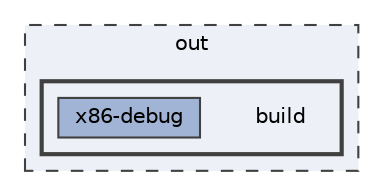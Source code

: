 digraph "C:/Users/a.fornero/Documents/Projet C++/Cmake/out/build"
{
 // LATEX_PDF_SIZE
  bgcolor="transparent";
  edge [fontname=Helvetica,fontsize=10,labelfontname=Helvetica,labelfontsize=10];
  node [fontname=Helvetica,fontsize=10,shape=box,height=0.2,width=0.4];
  compound=true
  subgraph clusterdir_f09d564695a8a7f5713b0ef37bdf7d31 {
    graph [ bgcolor="#edf0f7", pencolor="grey25", label="out", fontname=Helvetica,fontsize=10 style="filled,dashed", URL="dir_f09d564695a8a7f5713b0ef37bdf7d31.html",tooltip=""]
  subgraph clusterdir_26e161bd706b689737ea0ef524ddc480 {
    graph [ bgcolor="#edf0f7", pencolor="grey25", label="", fontname=Helvetica,fontsize=10 style="filled,bold", URL="dir_26e161bd706b689737ea0ef524ddc480.html",tooltip=""]
    dir_26e161bd706b689737ea0ef524ddc480 [shape=plaintext, label="build"];
  dir_7e3f5df11b93e131a5f86af26baa9ae2 [label="x86-debug", fillcolor="#a2b4d6", color="grey25", style="filled", URL="dir_7e3f5df11b93e131a5f86af26baa9ae2.html",tooltip=""];
  }
  }
}
